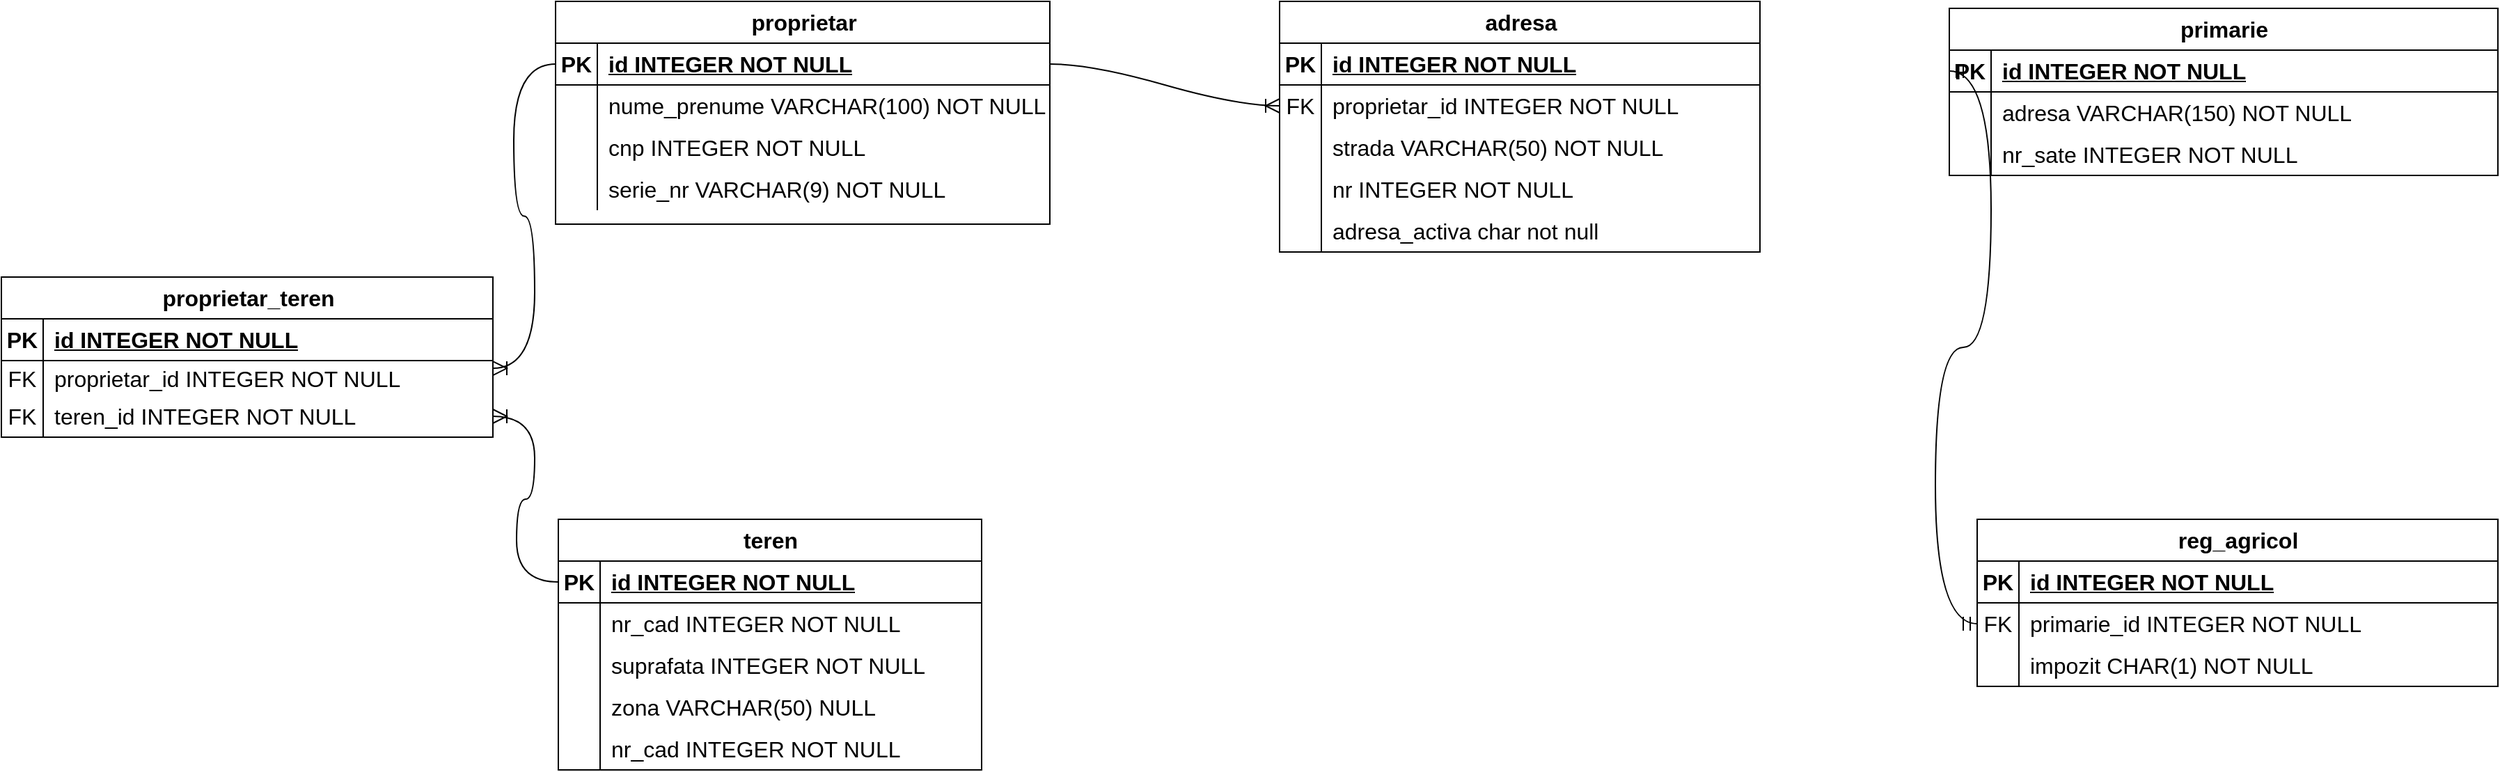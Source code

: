 <mxfile version="22.1.11" type="github">
  <diagram name="Page-1" id="3R_EqgL5HHpPkc1NWPmd">
    <mxGraphModel dx="2646" dy="1482" grid="0" gridSize="10" guides="1" tooltips="1" connect="1" arrows="1" fold="1" page="0" pageScale="1" pageWidth="1169" pageHeight="827" math="0" shadow="0">
      <root>
        <mxCell id="0" />
        <mxCell id="1" parent="0" />
        <mxCell id="f103XbUNi-T_Se9cvQiI-1" value="proprietar" style="shape=table;startSize=30;container=1;collapsible=1;childLayout=tableLayout;fixedRows=1;rowLines=0;fontStyle=1;align=center;resizeLast=1;html=1;fontSize=16;" vertex="1" parent="1">
          <mxGeometry x="33" y="-257" width="355" height="160" as="geometry" />
        </mxCell>
        <mxCell id="f103XbUNi-T_Se9cvQiI-2" value="" style="shape=tableRow;horizontal=0;startSize=0;swimlaneHead=0;swimlaneBody=0;fillColor=none;collapsible=0;dropTarget=0;points=[[0,0.5],[1,0.5]];portConstraint=eastwest;top=0;left=0;right=0;bottom=1;fontSize=16;" vertex="1" parent="f103XbUNi-T_Se9cvQiI-1">
          <mxGeometry y="30" width="355" height="30" as="geometry" />
        </mxCell>
        <mxCell id="f103XbUNi-T_Se9cvQiI-3" value="PK" style="shape=partialRectangle;connectable=0;fillColor=none;top=0;left=0;bottom=0;right=0;fontStyle=1;overflow=hidden;whiteSpace=wrap;html=1;fontSize=16;" vertex="1" parent="f103XbUNi-T_Se9cvQiI-2">
          <mxGeometry width="30" height="30" as="geometry">
            <mxRectangle width="30" height="30" as="alternateBounds" />
          </mxGeometry>
        </mxCell>
        <mxCell id="f103XbUNi-T_Se9cvQiI-4" value="id INTEGER NOT NULL" style="shape=partialRectangle;connectable=0;fillColor=none;top=0;left=0;bottom=0;right=0;align=left;spacingLeft=6;fontStyle=5;overflow=hidden;whiteSpace=wrap;html=1;fontSize=16;" vertex="1" parent="f103XbUNi-T_Se9cvQiI-2">
          <mxGeometry x="30" width="325" height="30" as="geometry">
            <mxRectangle width="325" height="30" as="alternateBounds" />
          </mxGeometry>
        </mxCell>
        <mxCell id="f103XbUNi-T_Se9cvQiI-5" value="" style="shape=tableRow;horizontal=0;startSize=0;swimlaneHead=0;swimlaneBody=0;fillColor=none;collapsible=0;dropTarget=0;points=[[0,0.5],[1,0.5]];portConstraint=eastwest;top=0;left=0;right=0;bottom=0;fontSize=16;" vertex="1" parent="f103XbUNi-T_Se9cvQiI-1">
          <mxGeometry y="60" width="355" height="30" as="geometry" />
        </mxCell>
        <mxCell id="f103XbUNi-T_Se9cvQiI-6" value="" style="shape=partialRectangle;connectable=0;fillColor=none;top=0;left=0;bottom=0;right=0;editable=1;overflow=hidden;whiteSpace=wrap;html=1;fontSize=16;" vertex="1" parent="f103XbUNi-T_Se9cvQiI-5">
          <mxGeometry width="30" height="30" as="geometry">
            <mxRectangle width="30" height="30" as="alternateBounds" />
          </mxGeometry>
        </mxCell>
        <mxCell id="f103XbUNi-T_Se9cvQiI-7" value="nume_prenume VARCHAR(100) NOT NULL" style="shape=partialRectangle;connectable=0;fillColor=none;top=0;left=0;bottom=0;right=0;align=left;spacingLeft=6;overflow=hidden;whiteSpace=wrap;html=1;fontSize=16;" vertex="1" parent="f103XbUNi-T_Se9cvQiI-5">
          <mxGeometry x="30" width="325" height="30" as="geometry">
            <mxRectangle width="325" height="30" as="alternateBounds" />
          </mxGeometry>
        </mxCell>
        <mxCell id="f103XbUNi-T_Se9cvQiI-8" value="" style="shape=tableRow;horizontal=0;startSize=0;swimlaneHead=0;swimlaneBody=0;fillColor=none;collapsible=0;dropTarget=0;points=[[0,0.5],[1,0.5]];portConstraint=eastwest;top=0;left=0;right=0;bottom=0;fontSize=16;" vertex="1" parent="f103XbUNi-T_Se9cvQiI-1">
          <mxGeometry y="90" width="355" height="30" as="geometry" />
        </mxCell>
        <mxCell id="f103XbUNi-T_Se9cvQiI-9" value="" style="shape=partialRectangle;connectable=0;fillColor=none;top=0;left=0;bottom=0;right=0;editable=1;overflow=hidden;whiteSpace=wrap;html=1;fontSize=16;" vertex="1" parent="f103XbUNi-T_Se9cvQiI-8">
          <mxGeometry width="30" height="30" as="geometry">
            <mxRectangle width="30" height="30" as="alternateBounds" />
          </mxGeometry>
        </mxCell>
        <mxCell id="f103XbUNi-T_Se9cvQiI-10" value="cnp INTEGER NOT NULL" style="shape=partialRectangle;connectable=0;fillColor=none;top=0;left=0;bottom=0;right=0;align=left;spacingLeft=6;overflow=hidden;whiteSpace=wrap;html=1;fontSize=16;" vertex="1" parent="f103XbUNi-T_Se9cvQiI-8">
          <mxGeometry x="30" width="325" height="30" as="geometry">
            <mxRectangle width="325" height="30" as="alternateBounds" />
          </mxGeometry>
        </mxCell>
        <mxCell id="f103XbUNi-T_Se9cvQiI-11" value="" style="shape=tableRow;horizontal=0;startSize=0;swimlaneHead=0;swimlaneBody=0;fillColor=none;collapsible=0;dropTarget=0;points=[[0,0.5],[1,0.5]];portConstraint=eastwest;top=0;left=0;right=0;bottom=0;fontSize=16;" vertex="1" parent="f103XbUNi-T_Se9cvQiI-1">
          <mxGeometry y="120" width="355" height="30" as="geometry" />
        </mxCell>
        <mxCell id="f103XbUNi-T_Se9cvQiI-12" value="" style="shape=partialRectangle;connectable=0;fillColor=none;top=0;left=0;bottom=0;right=0;editable=1;overflow=hidden;whiteSpace=wrap;html=1;fontSize=16;" vertex="1" parent="f103XbUNi-T_Se9cvQiI-11">
          <mxGeometry width="30" height="30" as="geometry">
            <mxRectangle width="30" height="30" as="alternateBounds" />
          </mxGeometry>
        </mxCell>
        <mxCell id="f103XbUNi-T_Se9cvQiI-13" value="serie_nr VARCHAR(9) NOT NULL" style="shape=partialRectangle;connectable=0;fillColor=none;top=0;left=0;bottom=0;right=0;align=left;spacingLeft=6;overflow=hidden;whiteSpace=wrap;html=1;fontSize=16;" vertex="1" parent="f103XbUNi-T_Se9cvQiI-11">
          <mxGeometry x="30" width="325" height="30" as="geometry">
            <mxRectangle width="325" height="30" as="alternateBounds" />
          </mxGeometry>
        </mxCell>
        <mxCell id="f103XbUNi-T_Se9cvQiI-14" value="adresa" style="shape=table;startSize=30;container=1;collapsible=1;childLayout=tableLayout;fixedRows=1;rowLines=0;fontStyle=1;align=center;resizeLast=1;html=1;fontSize=16;" vertex="1" parent="1">
          <mxGeometry x="553" y="-257" width="345" height="180" as="geometry" />
        </mxCell>
        <mxCell id="f103XbUNi-T_Se9cvQiI-15" value="" style="shape=tableRow;horizontal=0;startSize=0;swimlaneHead=0;swimlaneBody=0;fillColor=none;collapsible=0;dropTarget=0;points=[[0,0.5],[1,0.5]];portConstraint=eastwest;top=0;left=0;right=0;bottom=1;fontSize=16;" vertex="1" parent="f103XbUNi-T_Se9cvQiI-14">
          <mxGeometry y="30" width="345" height="30" as="geometry" />
        </mxCell>
        <mxCell id="f103XbUNi-T_Se9cvQiI-16" value="PK" style="shape=partialRectangle;connectable=0;fillColor=none;top=0;left=0;bottom=0;right=0;fontStyle=1;overflow=hidden;whiteSpace=wrap;html=1;fontSize=16;" vertex="1" parent="f103XbUNi-T_Se9cvQiI-15">
          <mxGeometry width="30" height="30" as="geometry">
            <mxRectangle width="30" height="30" as="alternateBounds" />
          </mxGeometry>
        </mxCell>
        <mxCell id="f103XbUNi-T_Se9cvQiI-17" value="id INTEGER NOT NULL" style="shape=partialRectangle;connectable=0;fillColor=none;top=0;left=0;bottom=0;right=0;align=left;spacingLeft=6;fontStyle=5;overflow=hidden;whiteSpace=wrap;html=1;fontSize=16;" vertex="1" parent="f103XbUNi-T_Se9cvQiI-15">
          <mxGeometry x="30" width="315" height="30" as="geometry">
            <mxRectangle width="315" height="30" as="alternateBounds" />
          </mxGeometry>
        </mxCell>
        <mxCell id="f103XbUNi-T_Se9cvQiI-18" value="" style="shape=tableRow;horizontal=0;startSize=0;swimlaneHead=0;swimlaneBody=0;fillColor=none;collapsible=0;dropTarget=0;points=[[0,0.5],[1,0.5]];portConstraint=eastwest;top=0;left=0;right=0;bottom=0;fontSize=16;" vertex="1" parent="f103XbUNi-T_Se9cvQiI-14">
          <mxGeometry y="60" width="345" height="30" as="geometry" />
        </mxCell>
        <mxCell id="f103XbUNi-T_Se9cvQiI-19" value="FK" style="shape=partialRectangle;connectable=0;fillColor=none;top=0;left=0;bottom=0;right=0;editable=1;overflow=hidden;whiteSpace=wrap;html=1;fontSize=16;" vertex="1" parent="f103XbUNi-T_Se9cvQiI-18">
          <mxGeometry width="30" height="30" as="geometry">
            <mxRectangle width="30" height="30" as="alternateBounds" />
          </mxGeometry>
        </mxCell>
        <mxCell id="f103XbUNi-T_Se9cvQiI-20" value="proprietar_id&amp;nbsp;INTEGER NOT NULL" style="shape=partialRectangle;connectable=0;fillColor=none;top=0;left=0;bottom=0;right=0;align=left;spacingLeft=6;overflow=hidden;whiteSpace=wrap;html=1;fontSize=16;" vertex="1" parent="f103XbUNi-T_Se9cvQiI-18">
          <mxGeometry x="30" width="315" height="30" as="geometry">
            <mxRectangle width="315" height="30" as="alternateBounds" />
          </mxGeometry>
        </mxCell>
        <mxCell id="f103XbUNi-T_Se9cvQiI-21" value="" style="shape=tableRow;horizontal=0;startSize=0;swimlaneHead=0;swimlaneBody=0;fillColor=none;collapsible=0;dropTarget=0;points=[[0,0.5],[1,0.5]];portConstraint=eastwest;top=0;left=0;right=0;bottom=0;fontSize=16;" vertex="1" parent="f103XbUNi-T_Se9cvQiI-14">
          <mxGeometry y="90" width="345" height="30" as="geometry" />
        </mxCell>
        <mxCell id="f103XbUNi-T_Se9cvQiI-22" value="" style="shape=partialRectangle;connectable=0;fillColor=none;top=0;left=0;bottom=0;right=0;editable=1;overflow=hidden;whiteSpace=wrap;html=1;fontSize=16;" vertex="1" parent="f103XbUNi-T_Se9cvQiI-21">
          <mxGeometry width="30" height="30" as="geometry">
            <mxRectangle width="30" height="30" as="alternateBounds" />
          </mxGeometry>
        </mxCell>
        <mxCell id="f103XbUNi-T_Se9cvQiI-23" value="strada VARCHAR(50) NOT NULL" style="shape=partialRectangle;connectable=0;fillColor=none;top=0;left=0;bottom=0;right=0;align=left;spacingLeft=6;overflow=hidden;whiteSpace=wrap;html=1;fontSize=16;" vertex="1" parent="f103XbUNi-T_Se9cvQiI-21">
          <mxGeometry x="30" width="315" height="30" as="geometry">
            <mxRectangle width="315" height="30" as="alternateBounds" />
          </mxGeometry>
        </mxCell>
        <mxCell id="f103XbUNi-T_Se9cvQiI-24" value="" style="shape=tableRow;horizontal=0;startSize=0;swimlaneHead=0;swimlaneBody=0;fillColor=none;collapsible=0;dropTarget=0;points=[[0,0.5],[1,0.5]];portConstraint=eastwest;top=0;left=0;right=0;bottom=0;fontSize=16;" vertex="1" parent="f103XbUNi-T_Se9cvQiI-14">
          <mxGeometry y="120" width="345" height="30" as="geometry" />
        </mxCell>
        <mxCell id="f103XbUNi-T_Se9cvQiI-25" value="" style="shape=partialRectangle;connectable=0;fillColor=none;top=0;left=0;bottom=0;right=0;editable=1;overflow=hidden;whiteSpace=wrap;html=1;fontSize=16;" vertex="1" parent="f103XbUNi-T_Se9cvQiI-24">
          <mxGeometry width="30" height="30" as="geometry">
            <mxRectangle width="30" height="30" as="alternateBounds" />
          </mxGeometry>
        </mxCell>
        <mxCell id="f103XbUNi-T_Se9cvQiI-26" value="nr INTEGER NOT NULL" style="shape=partialRectangle;connectable=0;fillColor=none;top=0;left=0;bottom=0;right=0;align=left;spacingLeft=6;overflow=hidden;whiteSpace=wrap;html=1;fontSize=16;" vertex="1" parent="f103XbUNi-T_Se9cvQiI-24">
          <mxGeometry x="30" width="315" height="30" as="geometry">
            <mxRectangle width="315" height="30" as="alternateBounds" />
          </mxGeometry>
        </mxCell>
        <mxCell id="f103XbUNi-T_Se9cvQiI-28" value="" style="shape=tableRow;horizontal=0;startSize=0;swimlaneHead=0;swimlaneBody=0;fillColor=none;collapsible=0;dropTarget=0;points=[[0,0.5],[1,0.5]];portConstraint=eastwest;top=0;left=0;right=0;bottom=0;fontSize=16;" vertex="1" parent="f103XbUNi-T_Se9cvQiI-14">
          <mxGeometry y="150" width="345" height="30" as="geometry" />
        </mxCell>
        <mxCell id="f103XbUNi-T_Se9cvQiI-29" value="" style="shape=partialRectangle;connectable=0;fillColor=none;top=0;left=0;bottom=0;right=0;editable=1;overflow=hidden;whiteSpace=wrap;html=1;fontSize=16;" vertex="1" parent="f103XbUNi-T_Se9cvQiI-28">
          <mxGeometry width="30" height="30" as="geometry">
            <mxRectangle width="30" height="30" as="alternateBounds" />
          </mxGeometry>
        </mxCell>
        <mxCell id="f103XbUNi-T_Se9cvQiI-30" value="adresa_activa char not null" style="shape=partialRectangle;connectable=0;fillColor=none;top=0;left=0;bottom=0;right=0;align=left;spacingLeft=6;overflow=hidden;whiteSpace=wrap;html=1;fontSize=16;" vertex="1" parent="f103XbUNi-T_Se9cvQiI-28">
          <mxGeometry x="30" width="315" height="30" as="geometry">
            <mxRectangle width="315" height="30" as="alternateBounds" />
          </mxGeometry>
        </mxCell>
        <mxCell id="f103XbUNi-T_Se9cvQiI-31" value="" style="edgeStyle=entityRelationEdgeStyle;fontSize=12;html=1;endArrow=ERoneToMany;rounded=0;startSize=8;endSize=8;curved=1;exitX=1;exitY=0.5;exitDx=0;exitDy=0;entryX=0;entryY=0.5;entryDx=0;entryDy=0;" edge="1" parent="1" source="f103XbUNi-T_Se9cvQiI-2" target="f103XbUNi-T_Se9cvQiI-18">
          <mxGeometry width="100" height="100" relative="1" as="geometry">
            <mxPoint x="415" y="-118" as="sourcePoint" />
            <mxPoint x="515" y="-218" as="targetPoint" />
          </mxGeometry>
        </mxCell>
        <mxCell id="f103XbUNi-T_Se9cvQiI-32" value="teren" style="shape=table;startSize=30;container=1;collapsible=1;childLayout=tableLayout;fixedRows=1;rowLines=0;fontStyle=1;align=center;resizeLast=1;html=1;fontSize=16;" vertex="1" parent="1">
          <mxGeometry x="35" y="115" width="304" height="180" as="geometry" />
        </mxCell>
        <mxCell id="f103XbUNi-T_Se9cvQiI-33" value="" style="shape=tableRow;horizontal=0;startSize=0;swimlaneHead=0;swimlaneBody=0;fillColor=none;collapsible=0;dropTarget=0;points=[[0,0.5],[1,0.5]];portConstraint=eastwest;top=0;left=0;right=0;bottom=1;fontSize=16;" vertex="1" parent="f103XbUNi-T_Se9cvQiI-32">
          <mxGeometry y="30" width="304" height="30" as="geometry" />
        </mxCell>
        <mxCell id="f103XbUNi-T_Se9cvQiI-34" value="PK" style="shape=partialRectangle;connectable=0;fillColor=none;top=0;left=0;bottom=0;right=0;fontStyle=1;overflow=hidden;whiteSpace=wrap;html=1;fontSize=16;" vertex="1" parent="f103XbUNi-T_Se9cvQiI-33">
          <mxGeometry width="30" height="30" as="geometry">
            <mxRectangle width="30" height="30" as="alternateBounds" />
          </mxGeometry>
        </mxCell>
        <mxCell id="f103XbUNi-T_Se9cvQiI-35" value="id INTEGER NOT NULL" style="shape=partialRectangle;connectable=0;fillColor=none;top=0;left=0;bottom=0;right=0;align=left;spacingLeft=6;fontStyle=5;overflow=hidden;whiteSpace=wrap;html=1;fontSize=16;" vertex="1" parent="f103XbUNi-T_Se9cvQiI-33">
          <mxGeometry x="30" width="274" height="30" as="geometry">
            <mxRectangle width="274" height="30" as="alternateBounds" />
          </mxGeometry>
        </mxCell>
        <mxCell id="f103XbUNi-T_Se9cvQiI-36" value="" style="shape=tableRow;horizontal=0;startSize=0;swimlaneHead=0;swimlaneBody=0;fillColor=none;collapsible=0;dropTarget=0;points=[[0,0.5],[1,0.5]];portConstraint=eastwest;top=0;left=0;right=0;bottom=0;fontSize=16;" vertex="1" parent="f103XbUNi-T_Se9cvQiI-32">
          <mxGeometry y="60" width="304" height="30" as="geometry" />
        </mxCell>
        <mxCell id="f103XbUNi-T_Se9cvQiI-37" value="" style="shape=partialRectangle;connectable=0;fillColor=none;top=0;left=0;bottom=0;right=0;editable=1;overflow=hidden;whiteSpace=wrap;html=1;fontSize=16;" vertex="1" parent="f103XbUNi-T_Se9cvQiI-36">
          <mxGeometry width="30" height="30" as="geometry">
            <mxRectangle width="30" height="30" as="alternateBounds" />
          </mxGeometry>
        </mxCell>
        <mxCell id="f103XbUNi-T_Se9cvQiI-38" value="nr_cad INTEGER NOT NULL" style="shape=partialRectangle;connectable=0;fillColor=none;top=0;left=0;bottom=0;right=0;align=left;spacingLeft=6;overflow=hidden;whiteSpace=wrap;html=1;fontSize=16;" vertex="1" parent="f103XbUNi-T_Se9cvQiI-36">
          <mxGeometry x="30" width="274" height="30" as="geometry">
            <mxRectangle width="274" height="30" as="alternateBounds" />
          </mxGeometry>
        </mxCell>
        <mxCell id="f103XbUNi-T_Se9cvQiI-39" value="" style="shape=tableRow;horizontal=0;startSize=0;swimlaneHead=0;swimlaneBody=0;fillColor=none;collapsible=0;dropTarget=0;points=[[0,0.5],[1,0.5]];portConstraint=eastwest;top=0;left=0;right=0;bottom=0;fontSize=16;" vertex="1" parent="f103XbUNi-T_Se9cvQiI-32">
          <mxGeometry y="90" width="304" height="30" as="geometry" />
        </mxCell>
        <mxCell id="f103XbUNi-T_Se9cvQiI-40" value="" style="shape=partialRectangle;connectable=0;fillColor=none;top=0;left=0;bottom=0;right=0;editable=1;overflow=hidden;whiteSpace=wrap;html=1;fontSize=16;" vertex="1" parent="f103XbUNi-T_Se9cvQiI-39">
          <mxGeometry width="30" height="30" as="geometry">
            <mxRectangle width="30" height="30" as="alternateBounds" />
          </mxGeometry>
        </mxCell>
        <mxCell id="f103XbUNi-T_Se9cvQiI-41" value="suprafata INTEGER NOT NULL" style="shape=partialRectangle;connectable=0;fillColor=none;top=0;left=0;bottom=0;right=0;align=left;spacingLeft=6;overflow=hidden;whiteSpace=wrap;html=1;fontSize=16;" vertex="1" parent="f103XbUNi-T_Se9cvQiI-39">
          <mxGeometry x="30" width="274" height="30" as="geometry">
            <mxRectangle width="274" height="30" as="alternateBounds" />
          </mxGeometry>
        </mxCell>
        <mxCell id="f103XbUNi-T_Se9cvQiI-42" value="" style="shape=tableRow;horizontal=0;startSize=0;swimlaneHead=0;swimlaneBody=0;fillColor=none;collapsible=0;dropTarget=0;points=[[0,0.5],[1,0.5]];portConstraint=eastwest;top=0;left=0;right=0;bottom=0;fontSize=16;" vertex="1" parent="f103XbUNi-T_Se9cvQiI-32">
          <mxGeometry y="120" width="304" height="30" as="geometry" />
        </mxCell>
        <mxCell id="f103XbUNi-T_Se9cvQiI-43" value="" style="shape=partialRectangle;connectable=0;fillColor=none;top=0;left=0;bottom=0;right=0;editable=1;overflow=hidden;whiteSpace=wrap;html=1;fontSize=16;" vertex="1" parent="f103XbUNi-T_Se9cvQiI-42">
          <mxGeometry width="30" height="30" as="geometry">
            <mxRectangle width="30" height="30" as="alternateBounds" />
          </mxGeometry>
        </mxCell>
        <mxCell id="f103XbUNi-T_Se9cvQiI-44" value="zona VARCHAR(50) NULL" style="shape=partialRectangle;connectable=0;fillColor=none;top=0;left=0;bottom=0;right=0;align=left;spacingLeft=6;overflow=hidden;whiteSpace=wrap;html=1;fontSize=16;" vertex="1" parent="f103XbUNi-T_Se9cvQiI-42">
          <mxGeometry x="30" width="274" height="30" as="geometry">
            <mxRectangle width="274" height="30" as="alternateBounds" />
          </mxGeometry>
        </mxCell>
        <mxCell id="f103XbUNi-T_Se9cvQiI-45" value="" style="shape=tableRow;horizontal=0;startSize=0;swimlaneHead=0;swimlaneBody=0;fillColor=none;collapsible=0;dropTarget=0;points=[[0,0.5],[1,0.5]];portConstraint=eastwest;top=0;left=0;right=0;bottom=0;fontSize=16;" vertex="1" parent="f103XbUNi-T_Se9cvQiI-32">
          <mxGeometry y="150" width="304" height="30" as="geometry" />
        </mxCell>
        <mxCell id="f103XbUNi-T_Se9cvQiI-46" value="" style="shape=partialRectangle;connectable=0;fillColor=none;top=0;left=0;bottom=0;right=0;editable=1;overflow=hidden;whiteSpace=wrap;html=1;fontSize=16;" vertex="1" parent="f103XbUNi-T_Se9cvQiI-45">
          <mxGeometry width="30" height="30" as="geometry">
            <mxRectangle width="30" height="30" as="alternateBounds" />
          </mxGeometry>
        </mxCell>
        <mxCell id="f103XbUNi-T_Se9cvQiI-47" value="nr_cad INTEGER NOT NULL" style="shape=partialRectangle;connectable=0;fillColor=none;top=0;left=0;bottom=0;right=0;align=left;spacingLeft=6;overflow=hidden;whiteSpace=wrap;html=1;fontSize=16;" vertex="1" parent="f103XbUNi-T_Se9cvQiI-45">
          <mxGeometry x="30" width="274" height="30" as="geometry">
            <mxRectangle width="274" height="30" as="alternateBounds" />
          </mxGeometry>
        </mxCell>
        <mxCell id="f103XbUNi-T_Se9cvQiI-48" value="proprietar_teren" style="shape=table;startSize=30;container=1;collapsible=1;childLayout=tableLayout;fixedRows=1;rowLines=0;fontStyle=1;align=center;resizeLast=1;html=1;fontSize=16;" vertex="1" parent="1">
          <mxGeometry x="-365" y="-59" width="353" height="115.019" as="geometry" />
        </mxCell>
        <mxCell id="f103XbUNi-T_Se9cvQiI-49" value="" style="shape=tableRow;horizontal=0;startSize=0;swimlaneHead=0;swimlaneBody=0;fillColor=none;collapsible=0;dropTarget=0;points=[[0,0.5],[1,0.5]];portConstraint=eastwest;top=0;left=0;right=0;bottom=1;fontSize=16;" vertex="1" parent="f103XbUNi-T_Se9cvQiI-48">
          <mxGeometry y="30" width="353" height="30" as="geometry" />
        </mxCell>
        <mxCell id="f103XbUNi-T_Se9cvQiI-50" value="PK" style="shape=partialRectangle;connectable=0;fillColor=none;top=0;left=0;bottom=0;right=0;fontStyle=1;overflow=hidden;whiteSpace=wrap;html=1;fontSize=16;" vertex="1" parent="f103XbUNi-T_Se9cvQiI-49">
          <mxGeometry width="30" height="30" as="geometry">
            <mxRectangle width="30" height="30" as="alternateBounds" />
          </mxGeometry>
        </mxCell>
        <mxCell id="f103XbUNi-T_Se9cvQiI-51" value="id INTEGER NOT NULL" style="shape=partialRectangle;connectable=0;fillColor=none;top=0;left=0;bottom=0;right=0;align=left;spacingLeft=6;fontStyle=5;overflow=hidden;whiteSpace=wrap;html=1;fontSize=16;" vertex="1" parent="f103XbUNi-T_Se9cvQiI-49">
          <mxGeometry x="30" width="323" height="30" as="geometry">
            <mxRectangle width="323" height="30" as="alternateBounds" />
          </mxGeometry>
        </mxCell>
        <mxCell id="f103XbUNi-T_Se9cvQiI-52" value="" style="shape=tableRow;horizontal=0;startSize=0;swimlaneHead=0;swimlaneBody=0;fillColor=none;collapsible=0;dropTarget=0;points=[[0,0.5],[1,0.5]];portConstraint=eastwest;top=0;left=0;right=0;bottom=0;fontSize=16;" vertex="1" parent="f103XbUNi-T_Se9cvQiI-48">
          <mxGeometry y="60" width="353" height="25" as="geometry" />
        </mxCell>
        <mxCell id="f103XbUNi-T_Se9cvQiI-53" value="FK" style="shape=partialRectangle;connectable=0;fillColor=none;top=0;left=0;bottom=0;right=0;editable=1;overflow=hidden;whiteSpace=wrap;html=1;fontSize=16;" vertex="1" parent="f103XbUNi-T_Se9cvQiI-52">
          <mxGeometry width="30" height="25" as="geometry">
            <mxRectangle width="30" height="25" as="alternateBounds" />
          </mxGeometry>
        </mxCell>
        <mxCell id="f103XbUNi-T_Se9cvQiI-54" value="proprietar_id INTEGER NOT NULL" style="shape=partialRectangle;connectable=0;fillColor=none;top=0;left=0;bottom=0;right=0;align=left;spacingLeft=6;overflow=hidden;whiteSpace=wrap;html=1;fontSize=16;" vertex="1" parent="f103XbUNi-T_Se9cvQiI-52">
          <mxGeometry x="30" width="323" height="25" as="geometry">
            <mxRectangle width="323" height="25" as="alternateBounds" />
          </mxGeometry>
        </mxCell>
        <mxCell id="f103XbUNi-T_Se9cvQiI-55" value="" style="shape=tableRow;horizontal=0;startSize=0;swimlaneHead=0;swimlaneBody=0;fillColor=none;collapsible=0;dropTarget=0;points=[[0,0.5],[1,0.5]];portConstraint=eastwest;top=0;left=0;right=0;bottom=0;fontSize=16;" vertex="1" parent="f103XbUNi-T_Se9cvQiI-48">
          <mxGeometry y="85" width="353" height="30" as="geometry" />
        </mxCell>
        <mxCell id="f103XbUNi-T_Se9cvQiI-56" value="FK" style="shape=partialRectangle;connectable=0;fillColor=none;top=0;left=0;bottom=0;right=0;editable=1;overflow=hidden;whiteSpace=wrap;html=1;fontSize=16;" vertex="1" parent="f103XbUNi-T_Se9cvQiI-55">
          <mxGeometry width="30" height="30" as="geometry">
            <mxRectangle width="30" height="30" as="alternateBounds" />
          </mxGeometry>
        </mxCell>
        <mxCell id="f103XbUNi-T_Se9cvQiI-57" value="teren_id INTEGER NOT NULL" style="shape=partialRectangle;connectable=0;fillColor=none;top=0;left=0;bottom=0;right=0;align=left;spacingLeft=6;overflow=hidden;whiteSpace=wrap;html=1;fontSize=16;" vertex="1" parent="f103XbUNi-T_Se9cvQiI-55">
          <mxGeometry x="30" width="323" height="30" as="geometry">
            <mxRectangle width="323" height="30" as="alternateBounds" />
          </mxGeometry>
        </mxCell>
        <mxCell id="f103XbUNi-T_Se9cvQiI-61" value="" style="edgeStyle=entityRelationEdgeStyle;fontSize=12;html=1;endArrow=ERoneToMany;rounded=0;startSize=8;endSize=8;curved=1;exitX=0;exitY=0.5;exitDx=0;exitDy=0;entryX=1;entryY=0.221;entryDx=0;entryDy=0;entryPerimeter=0;" edge="1" parent="1" source="f103XbUNi-T_Se9cvQiI-2" target="f103XbUNi-T_Se9cvQiI-52">
          <mxGeometry width="100" height="100" relative="1" as="geometry">
            <mxPoint x="10" y="88" as="sourcePoint" />
            <mxPoint x="110" y="-12" as="targetPoint" />
          </mxGeometry>
        </mxCell>
        <mxCell id="f103XbUNi-T_Se9cvQiI-62" value="" style="edgeStyle=entityRelationEdgeStyle;fontSize=12;html=1;endArrow=ERoneToMany;rounded=0;startSize=8;endSize=8;curved=1;entryX=1;entryY=0.5;entryDx=0;entryDy=0;exitX=0;exitY=0.5;exitDx=0;exitDy=0;" edge="1" parent="1" source="f103XbUNi-T_Se9cvQiI-33" target="f103XbUNi-T_Se9cvQiI-55">
          <mxGeometry width="100" height="100" relative="1" as="geometry">
            <mxPoint x="26" y="149" as="sourcePoint" />
            <mxPoint x="274" y="-37" as="targetPoint" />
          </mxGeometry>
        </mxCell>
        <mxCell id="f103XbUNi-T_Se9cvQiI-63" value="primarie" style="shape=table;startSize=30;container=1;collapsible=1;childLayout=tableLayout;fixedRows=1;rowLines=0;fontStyle=1;align=center;resizeLast=1;html=1;fontSize=16;" vertex="1" parent="1">
          <mxGeometry x="1034" y="-252" width="394" height="120" as="geometry" />
        </mxCell>
        <mxCell id="f103XbUNi-T_Se9cvQiI-64" value="" style="shape=tableRow;horizontal=0;startSize=0;swimlaneHead=0;swimlaneBody=0;fillColor=none;collapsible=0;dropTarget=0;points=[[0,0.5],[1,0.5]];portConstraint=eastwest;top=0;left=0;right=0;bottom=1;fontSize=16;" vertex="1" parent="f103XbUNi-T_Se9cvQiI-63">
          <mxGeometry y="30" width="394" height="30" as="geometry" />
        </mxCell>
        <mxCell id="f103XbUNi-T_Se9cvQiI-65" value="PK" style="shape=partialRectangle;connectable=0;fillColor=none;top=0;left=0;bottom=0;right=0;fontStyle=1;overflow=hidden;whiteSpace=wrap;html=1;fontSize=16;" vertex="1" parent="f103XbUNi-T_Se9cvQiI-64">
          <mxGeometry width="30" height="30" as="geometry">
            <mxRectangle width="30" height="30" as="alternateBounds" />
          </mxGeometry>
        </mxCell>
        <mxCell id="f103XbUNi-T_Se9cvQiI-66" value="id INTEGER NOT NULL" style="shape=partialRectangle;connectable=0;fillColor=none;top=0;left=0;bottom=0;right=0;align=left;spacingLeft=6;fontStyle=5;overflow=hidden;whiteSpace=wrap;html=1;fontSize=16;" vertex="1" parent="f103XbUNi-T_Se9cvQiI-64">
          <mxGeometry x="30" width="364" height="30" as="geometry">
            <mxRectangle width="364" height="30" as="alternateBounds" />
          </mxGeometry>
        </mxCell>
        <mxCell id="f103XbUNi-T_Se9cvQiI-67" value="" style="shape=tableRow;horizontal=0;startSize=0;swimlaneHead=0;swimlaneBody=0;fillColor=none;collapsible=0;dropTarget=0;points=[[0,0.5],[1,0.5]];portConstraint=eastwest;top=0;left=0;right=0;bottom=0;fontSize=16;" vertex="1" parent="f103XbUNi-T_Se9cvQiI-63">
          <mxGeometry y="60" width="394" height="30" as="geometry" />
        </mxCell>
        <mxCell id="f103XbUNi-T_Se9cvQiI-68" value="" style="shape=partialRectangle;connectable=0;fillColor=none;top=0;left=0;bottom=0;right=0;editable=1;overflow=hidden;whiteSpace=wrap;html=1;fontSize=16;" vertex="1" parent="f103XbUNi-T_Se9cvQiI-67">
          <mxGeometry width="30" height="30" as="geometry">
            <mxRectangle width="30" height="30" as="alternateBounds" />
          </mxGeometry>
        </mxCell>
        <mxCell id="f103XbUNi-T_Se9cvQiI-69" value="adresa VARCHAR(150) NOT NULL" style="shape=partialRectangle;connectable=0;fillColor=none;top=0;left=0;bottom=0;right=0;align=left;spacingLeft=6;overflow=hidden;whiteSpace=wrap;html=1;fontSize=16;" vertex="1" parent="f103XbUNi-T_Se9cvQiI-67">
          <mxGeometry x="30" width="364" height="30" as="geometry">
            <mxRectangle width="364" height="30" as="alternateBounds" />
          </mxGeometry>
        </mxCell>
        <mxCell id="f103XbUNi-T_Se9cvQiI-70" value="" style="shape=tableRow;horizontal=0;startSize=0;swimlaneHead=0;swimlaneBody=0;fillColor=none;collapsible=0;dropTarget=0;points=[[0,0.5],[1,0.5]];portConstraint=eastwest;top=0;left=0;right=0;bottom=0;fontSize=16;" vertex="1" parent="f103XbUNi-T_Se9cvQiI-63">
          <mxGeometry y="90" width="394" height="30" as="geometry" />
        </mxCell>
        <mxCell id="f103XbUNi-T_Se9cvQiI-71" value="" style="shape=partialRectangle;connectable=0;fillColor=none;top=0;left=0;bottom=0;right=0;editable=1;overflow=hidden;whiteSpace=wrap;html=1;fontSize=16;" vertex="1" parent="f103XbUNi-T_Se9cvQiI-70">
          <mxGeometry width="30" height="30" as="geometry">
            <mxRectangle width="30" height="30" as="alternateBounds" />
          </mxGeometry>
        </mxCell>
        <mxCell id="f103XbUNi-T_Se9cvQiI-72" value="nr_sate INTEGER NOT NULL" style="shape=partialRectangle;connectable=0;fillColor=none;top=0;left=0;bottom=0;right=0;align=left;spacingLeft=6;overflow=hidden;whiteSpace=wrap;html=1;fontSize=16;" vertex="1" parent="f103XbUNi-T_Se9cvQiI-70">
          <mxGeometry x="30" width="364" height="30" as="geometry">
            <mxRectangle width="364" height="30" as="alternateBounds" />
          </mxGeometry>
        </mxCell>
        <mxCell id="f103XbUNi-T_Se9cvQiI-76" value="reg_agricol" style="shape=table;startSize=30;container=1;collapsible=1;childLayout=tableLayout;fixedRows=1;rowLines=0;fontStyle=1;align=center;resizeLast=1;html=1;fontSize=16;" vertex="1" parent="1">
          <mxGeometry x="1054" y="115" width="374" height="120" as="geometry" />
        </mxCell>
        <mxCell id="f103XbUNi-T_Se9cvQiI-77" value="" style="shape=tableRow;horizontal=0;startSize=0;swimlaneHead=0;swimlaneBody=0;fillColor=none;collapsible=0;dropTarget=0;points=[[0,0.5],[1,0.5]];portConstraint=eastwest;top=0;left=0;right=0;bottom=1;fontSize=16;" vertex="1" parent="f103XbUNi-T_Se9cvQiI-76">
          <mxGeometry y="30" width="374" height="30" as="geometry" />
        </mxCell>
        <mxCell id="f103XbUNi-T_Se9cvQiI-78" value="PK" style="shape=partialRectangle;connectable=0;fillColor=none;top=0;left=0;bottom=0;right=0;fontStyle=1;overflow=hidden;whiteSpace=wrap;html=1;fontSize=16;" vertex="1" parent="f103XbUNi-T_Se9cvQiI-77">
          <mxGeometry width="30" height="30" as="geometry">
            <mxRectangle width="30" height="30" as="alternateBounds" />
          </mxGeometry>
        </mxCell>
        <mxCell id="f103XbUNi-T_Se9cvQiI-79" value="id INTEGER NOT NULL" style="shape=partialRectangle;connectable=0;fillColor=none;top=0;left=0;bottom=0;right=0;align=left;spacingLeft=6;fontStyle=5;overflow=hidden;whiteSpace=wrap;html=1;fontSize=16;" vertex="1" parent="f103XbUNi-T_Se9cvQiI-77">
          <mxGeometry x="30" width="344" height="30" as="geometry">
            <mxRectangle width="344" height="30" as="alternateBounds" />
          </mxGeometry>
        </mxCell>
        <mxCell id="f103XbUNi-T_Se9cvQiI-80" value="" style="shape=tableRow;horizontal=0;startSize=0;swimlaneHead=0;swimlaneBody=0;fillColor=none;collapsible=0;dropTarget=0;points=[[0,0.5],[1,0.5]];portConstraint=eastwest;top=0;left=0;right=0;bottom=0;fontSize=16;" vertex="1" parent="f103XbUNi-T_Se9cvQiI-76">
          <mxGeometry y="60" width="374" height="30" as="geometry" />
        </mxCell>
        <mxCell id="f103XbUNi-T_Se9cvQiI-81" value="FK" style="shape=partialRectangle;connectable=0;fillColor=none;top=0;left=0;bottom=0;right=0;editable=1;overflow=hidden;whiteSpace=wrap;html=1;fontSize=16;" vertex="1" parent="f103XbUNi-T_Se9cvQiI-80">
          <mxGeometry width="30" height="30" as="geometry">
            <mxRectangle width="30" height="30" as="alternateBounds" />
          </mxGeometry>
        </mxCell>
        <mxCell id="f103XbUNi-T_Se9cvQiI-82" value="primarie_id INTEGER NOT NULL" style="shape=partialRectangle;connectable=0;fillColor=none;top=0;left=0;bottom=0;right=0;align=left;spacingLeft=6;overflow=hidden;whiteSpace=wrap;html=1;fontSize=16;" vertex="1" parent="f103XbUNi-T_Se9cvQiI-80">
          <mxGeometry x="30" width="344" height="30" as="geometry">
            <mxRectangle width="344" height="30" as="alternateBounds" />
          </mxGeometry>
        </mxCell>
        <mxCell id="f103XbUNi-T_Se9cvQiI-83" value="" style="shape=tableRow;horizontal=0;startSize=0;swimlaneHead=0;swimlaneBody=0;fillColor=none;collapsible=0;dropTarget=0;points=[[0,0.5],[1,0.5]];portConstraint=eastwest;top=0;left=0;right=0;bottom=0;fontSize=16;" vertex="1" parent="f103XbUNi-T_Se9cvQiI-76">
          <mxGeometry y="90" width="374" height="30" as="geometry" />
        </mxCell>
        <mxCell id="f103XbUNi-T_Se9cvQiI-84" value="" style="shape=partialRectangle;connectable=0;fillColor=none;top=0;left=0;bottom=0;right=0;editable=1;overflow=hidden;whiteSpace=wrap;html=1;fontSize=16;" vertex="1" parent="f103XbUNi-T_Se9cvQiI-83">
          <mxGeometry width="30" height="30" as="geometry">
            <mxRectangle width="30" height="30" as="alternateBounds" />
          </mxGeometry>
        </mxCell>
        <mxCell id="f103XbUNi-T_Se9cvQiI-85" value="impozit CHAR(1) NOT NULL" style="shape=partialRectangle;connectable=0;fillColor=none;top=0;left=0;bottom=0;right=0;align=left;spacingLeft=6;overflow=hidden;whiteSpace=wrap;html=1;fontSize=16;" vertex="1" parent="f103XbUNi-T_Se9cvQiI-83">
          <mxGeometry x="30" width="344" height="30" as="geometry">
            <mxRectangle width="344" height="30" as="alternateBounds" />
          </mxGeometry>
        </mxCell>
        <mxCell id="f103XbUNi-T_Se9cvQiI-90" value="" style="edgeStyle=entityRelationEdgeStyle;fontSize=12;html=1;endArrow=ERmandOne;startArrow=ERmandOne;rounded=0;startSize=8;endSize=8;curved=1;entryX=0;entryY=0.5;entryDx=0;entryDy=0;exitX=0;exitY=0.5;exitDx=0;exitDy=0;" edge="1" parent="1" source="f103XbUNi-T_Se9cvQiI-64" target="f103XbUNi-T_Se9cvQiI-80">
          <mxGeometry width="100" height="100" relative="1" as="geometry">
            <mxPoint x="515" y="253" as="sourcePoint" />
            <mxPoint x="615" y="153" as="targetPoint" />
          </mxGeometry>
        </mxCell>
      </root>
    </mxGraphModel>
  </diagram>
</mxfile>
